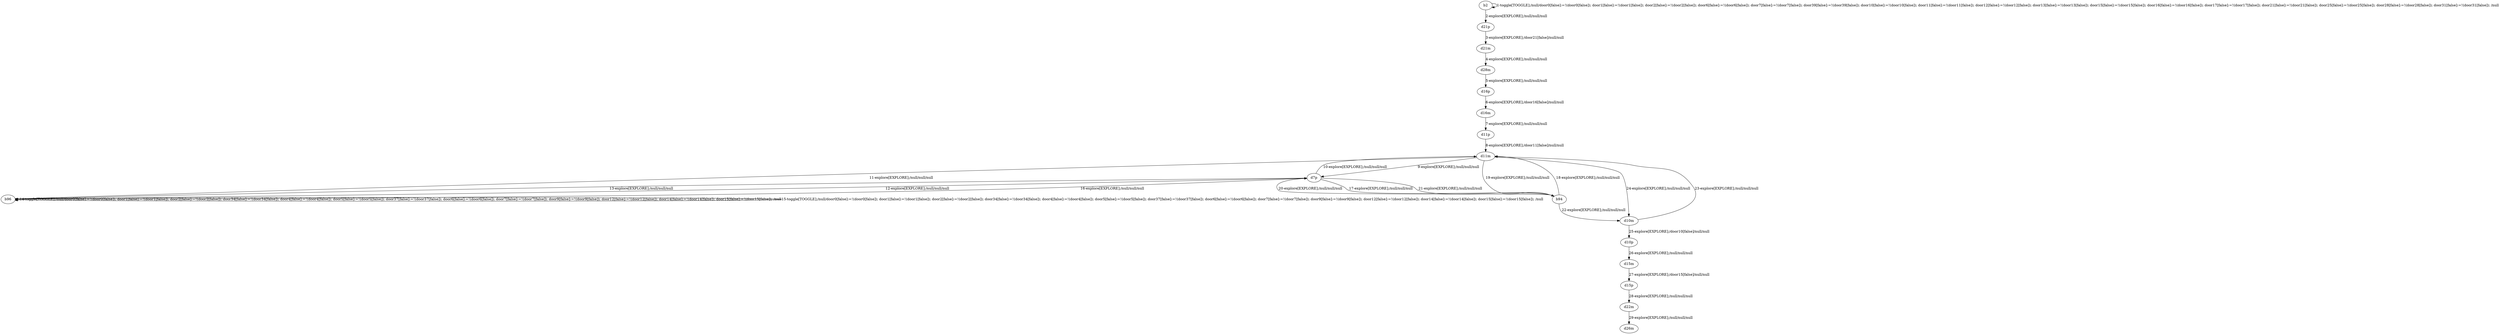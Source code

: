 # Total number of goals covered by this test: 1
# d7p --> b96

digraph g {
"b2" -> "b2" [label = "1-toggle[TOGGLE];/null/door0[false]:=!(door0[false]); door1[false]:=!(door1[false]); door2[false]:=!(door2[false]); door6[false]:=!(door6[false]); door7[false]:=!(door7[false]); door39[false]:=!(door39[false]); door10[false]:=!(door10[false]); door11[false]:=!(door11[false]); door12[false]:=!(door12[false]); door13[false]:=!(door13[false]); door15[false]:=!(door15[false]); door16[false]:=!(door16[false]); door17[false]:=!(door17[false]); door21[false]:=!(door21[false]); door25[false]:=!(door25[false]); door28[false]:=!(door28[false]); door31[false]:=!(door31[false]); /null"];
"b2" -> "d21p" [label = "2-explore[EXPLORE];/null/null/null"];
"d21p" -> "d21m" [label = "3-explore[EXPLORE];/door21[false]/null/null"];
"d21m" -> "d28m" [label = "4-explore[EXPLORE];/null/null/null"];
"d28m" -> "d16p" [label = "5-explore[EXPLORE];/null/null/null"];
"d16p" -> "d16m" [label = "6-explore[EXPLORE];/door16[false]/null/null"];
"d16m" -> "d11p" [label = "7-explore[EXPLORE];/null/null/null"];
"d11p" -> "d11m" [label = "8-explore[EXPLORE];/door11[false]/null/null"];
"d11m" -> "d7p" [label = "9-explore[EXPLORE];/null/null/null"];
"d7p" -> "d11m" [label = "10-explore[EXPLORE];/null/null/null"];
"d11m" -> "b96" [label = "11-explore[EXPLORE];/null/null/null"];
"b96" -> "d7p" [label = "12-explore[EXPLORE];/null/null/null"];
"d7p" -> "b96" [label = "13-explore[EXPLORE];/null/null/null"];
"b96" -> "b96" [label = "14-toggle[TOGGLE];/null/door0[false]:=!(door0[false]); door1[false]:=!(door1[false]); door2[false]:=!(door2[false]); door34[false]:=!(door34[false]); door4[false]:=!(door4[false]); door5[false]:=!(door5[false]); door37[false]:=!(door37[false]); door6[false]:=!(door6[false]); door7[false]:=!(door7[false]); door9[false]:=!(door9[false]); door12[false]:=!(door12[false]); door14[false]:=!(door14[false]); door15[false]:=!(door15[false]); /null"];
"b96" -> "b96" [label = "15-toggle[TOGGLE];/null/door0[false]:=!(door0[false]); door1[false]:=!(door1[false]); door2[false]:=!(door2[false]); door34[false]:=!(door34[false]); door4[false]:=!(door4[false]); door5[false]:=!(door5[false]); door37[false]:=!(door37[false]); door6[false]:=!(door6[false]); door7[false]:=!(door7[false]); door9[false]:=!(door9[false]); door12[false]:=!(door12[false]); door14[false]:=!(door14[false]); door15[false]:=!(door15[false]); /null"];
"b96" -> "d7p" [label = "16-explore[EXPLORE];/null/null/null"];
"d7p" -> "b94" [label = "17-explore[EXPLORE];/null/null/null"];
"b94" -> "d11m" [label = "18-explore[EXPLORE];/null/null/null"];
"d11m" -> "b94" [label = "19-explore[EXPLORE];/null/null/null"];
"b94" -> "d7p" [label = "20-explore[EXPLORE];/null/null/null"];
"d7p" -> "b94" [label = "21-explore[EXPLORE];/null/null/null"];
"b94" -> "d10m" [label = "22-explore[EXPLORE];/null/null/null"];
"d10m" -> "d11m" [label = "23-explore[EXPLORE];/null/null/null"];
"d11m" -> "d10m" [label = "24-explore[EXPLORE];/null/null/null"];
"d10m" -> "d10p" [label = "25-explore[EXPLORE];/door10[false]/null/null"];
"d10p" -> "d15m" [label = "26-explore[EXPLORE];/null/null/null"];
"d15m" -> "d15p" [label = "27-explore[EXPLORE];/door15[false]/null/null"];
"d15p" -> "d22m" [label = "28-explore[EXPLORE];/null/null/null"];
"d22m" -> "d26m" [label = "29-explore[EXPLORE];/null/null/null"];
}